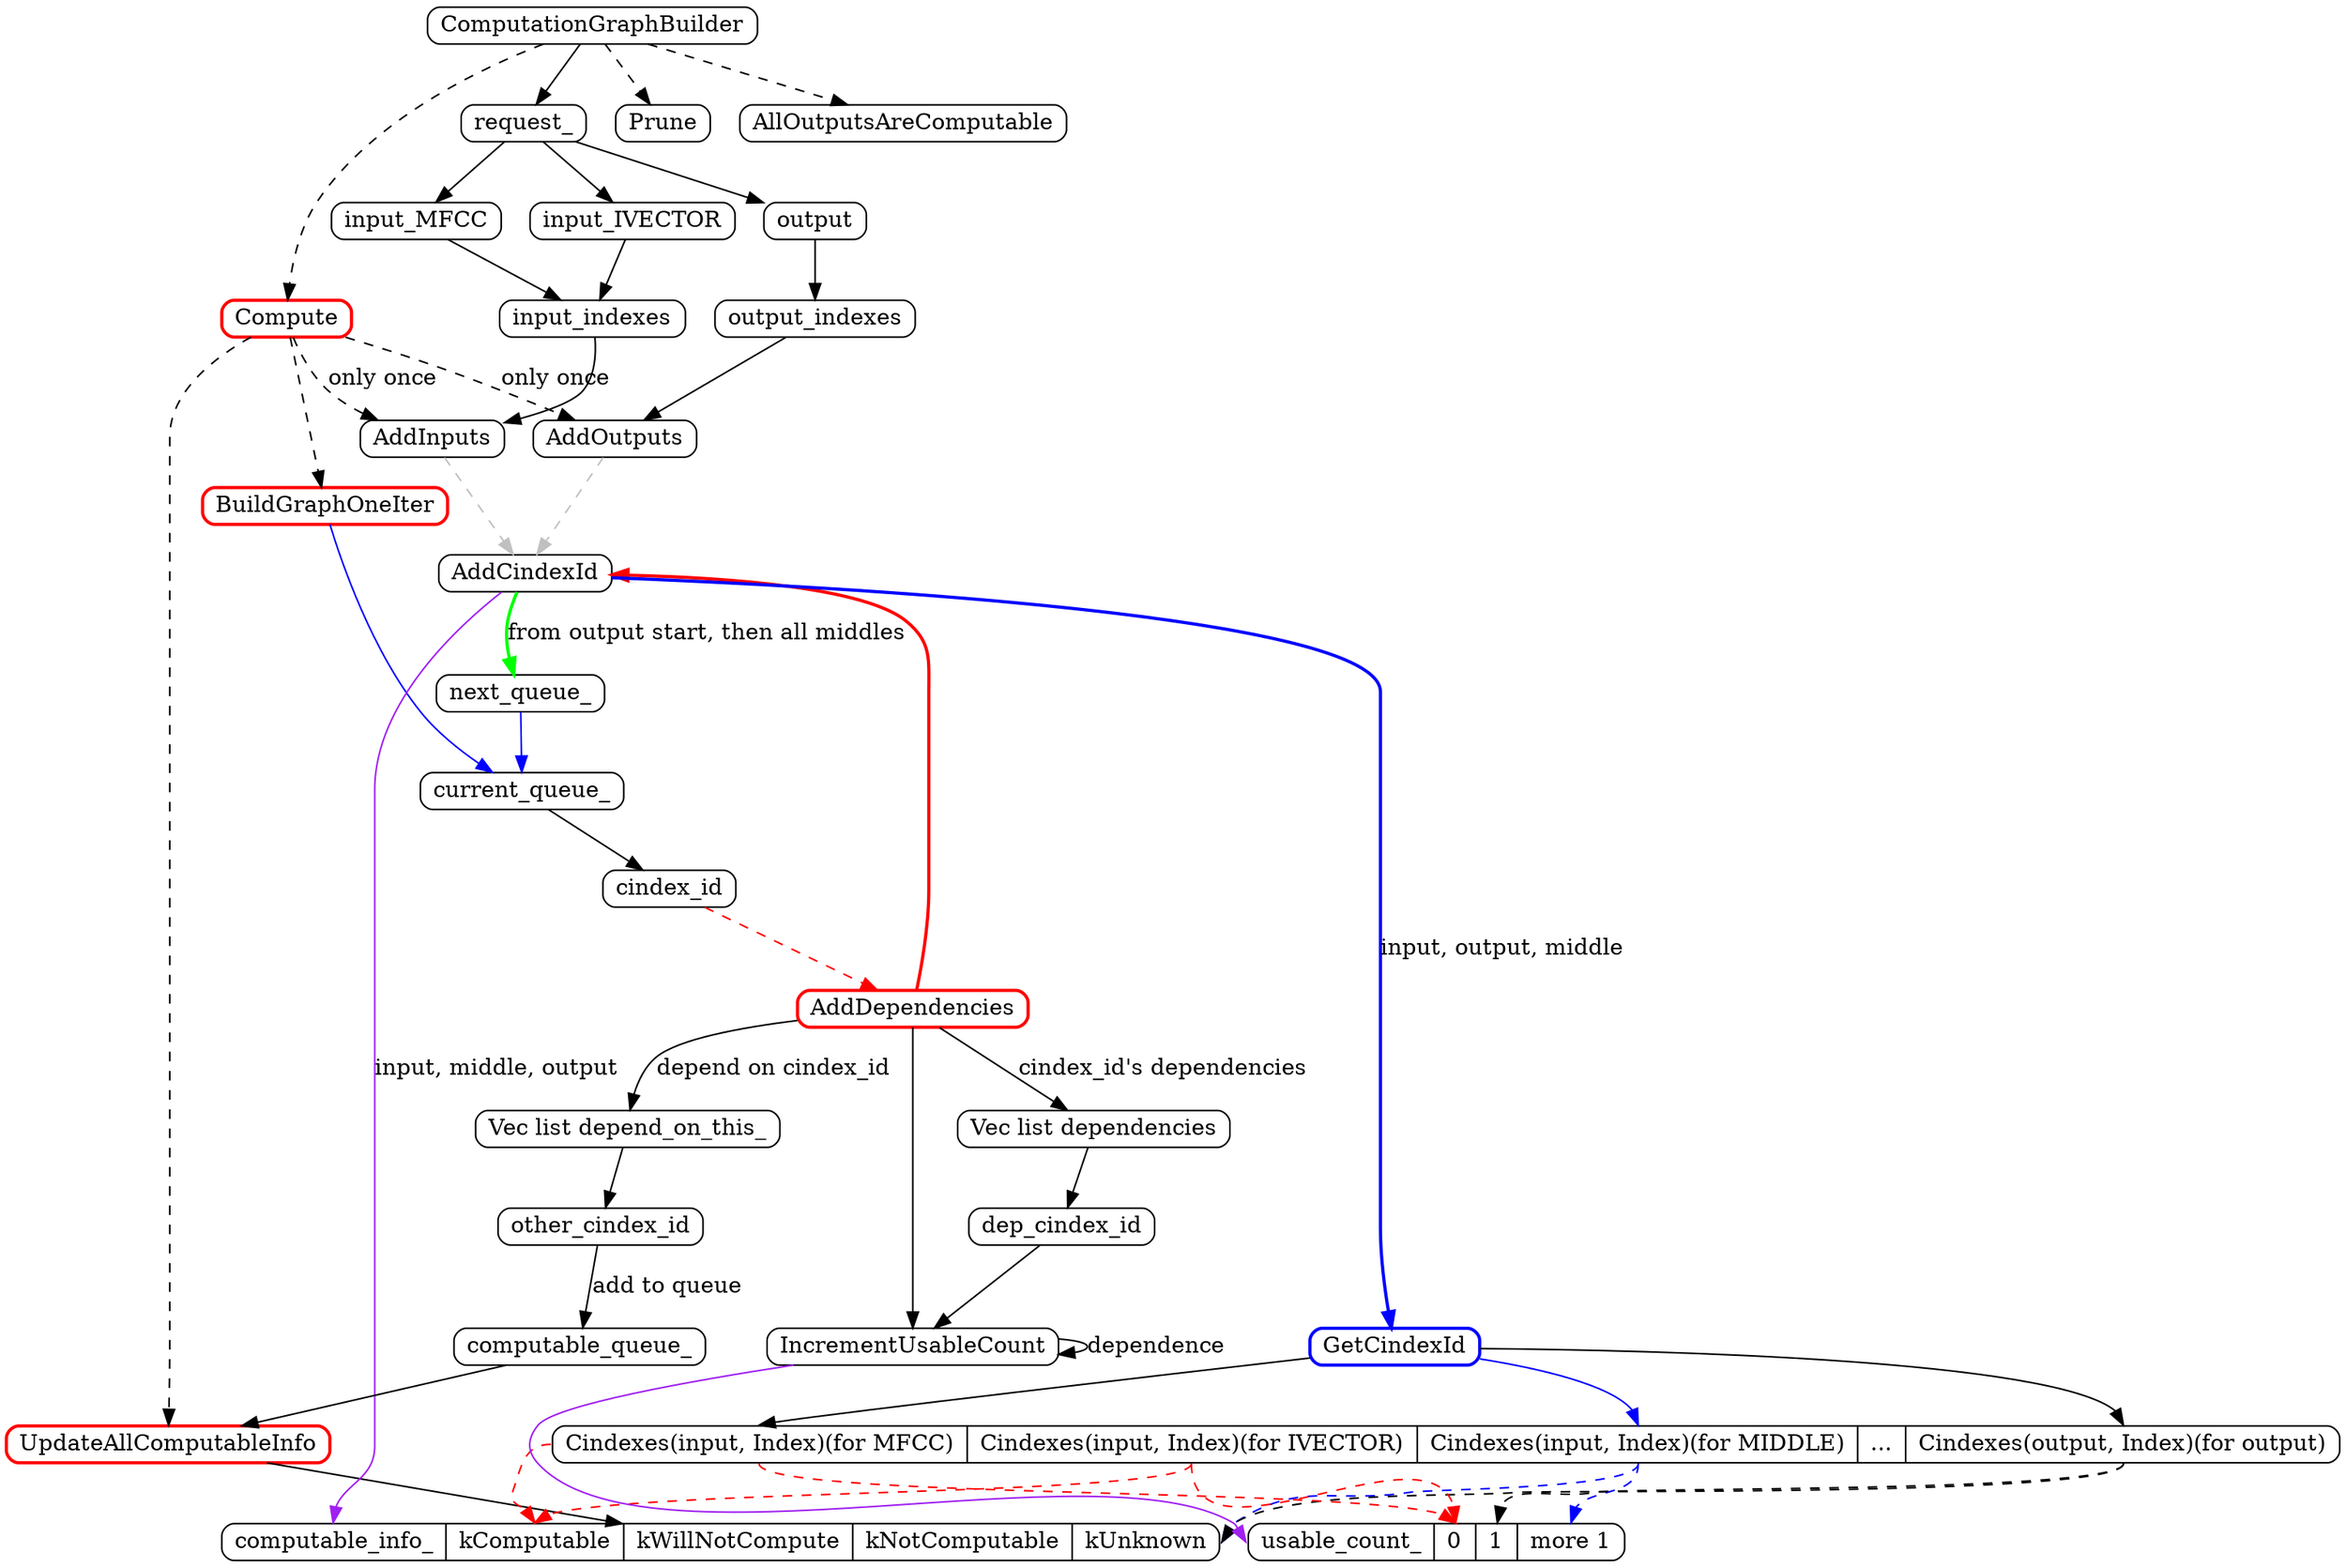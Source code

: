 digraph ComputeProcess{
        rankdir=TB
        node[shape=Mrecord, width=.1, height=.1]

        subgraph builder_func{
                edge[style=dashed]
                
                ComputationGraphBuilder -> Compute
                ComputationGraphBuilder -> Prune
                ComputationGraphBuilder -> AllOutputsAreComputable
                Compute -> AddInputs[label="only once"]
                Compute -> AddOutputs[label="only once"]

                Compute -> BuildGraphOneIter
                Compute -> UpdateAllComputableInfo

                Compute[color=red, style=bold]
                BuildGraphOneIter[color=red, style=bold]
                UpdateAllComputableInfo[color=red, style=bold]
                AddDependencies[style=bold, color=red]

                AddDependencies -> AddCindexId[color=red, style=bold]
                AddCindexId -> GetCindexId[color=blue, style=bold, label="input, output, middle"]
                GetCindexId[color=blue, style=bold]

        }


        subgraph ComputeComputableInfo{

                 ComputationGraphBuilder -> request_
                 request_ -> input_MFCC
                 request_ -> input_IVECTOR
                 request_ -> output
                 input_MFCC -> input_indexes
                 input_IVECTOR -> input_indexes
                 output -> output_indexes

                 input_indexes -> AddInputs
                 output_indexes -> AddOutputs


                 cindexes[label="<input> Cindexes(input, Index)(for MFCC) | <input_ivector> Cindexes(input, Index)(for IVECTOR)\
 |<middle>  Cindexes(input, Index)(for MIDDLE) | ... | <output>Cindexes(output, Index)(for output)"]

                 

                 AddInputs -> AddCindexId[style=dashed, color=grey]
                 AddCindexId -> computable_info_:head[label="input, middle, output", color=purple]
                 
                 
                 AddOutputs -> AddCindexId[style=dashed, color=grey]
                 
                 cindexes:input -> computable_info_:kComputable[style=dashed, color=red]
                 cindexes:input_ivector -> computable_info_:kComputable[style=dashed, color=red]
                 cindexes:middle -> computable_info_:kUnknown[style=dashed, color=blue]                 
                 cindexes:output -> computable_info_:kUnknown[style=dashed]

                 
                 computable_info_[label="<head> computable_info_ | <kComputable> kComputable | kWillNotCompute | kNotComputable | <kUnknown> kUnknown"]

                 
                 AddCindexId -> next_queue_[label="from output start, then all middles", color=green, style=bold]


                 cindexes:input -> usable_count_:0[style=dashed, color=red]
                 cindexes:input_ivector -> usable_count_:0[style=dashed, color=red]
                 cindexes:middle -> usable_count_:more[style=dashed, color=blue]
                 cindexes:output -> usable_count_:1[style=dashed]
                 
                 usable_count_[label="<head> usable_count_ |<0> 0  |<1> 1 |<more>  more 1 "]



                 
                 next_queue_ -> current_queue_[color=blue]
                 BuildGraphOneIter -> current_queue_[color=blue]
                 current_queue_ -> cindex_id
                 cindex_id -> AddDependencies[color=red, style=dashed]




                 GetCindexId -> cindexes:output
                 GetCindexId -> cindexes:input
                 GetCindexId -> cindexes:middle[color=blue]

                 dependencies[label="Vec list dependencies"]






                 AddDependencies -> depend_on_this_[label="depend on cindex_id"]
                 depend_on_this_ -> other_cindex_id
                 depend_on_this_[label="Vec list depend_on_this_"]
                 
                 other_cindex_id -> computable_queue_[label="add to queue"]

                 computable_queue_ -> UpdateAllComputableInfo
                 UpdateAllComputableInfo -> computable_info_


                 AddDependencies -> dependencies[label="cindex_id's dependencies"]
                 dependencies -> dep_cindex_id
                 AddDependencies -> IncrementUsableCount
                 dep_cindex_id -> IncrementUsableCount
                 IncrementUsableCount -> IncrementUsableCount[label="dependence"]
                 IncrementUsableCount -> usable_count_:head[color=purple]
                 

        }

}